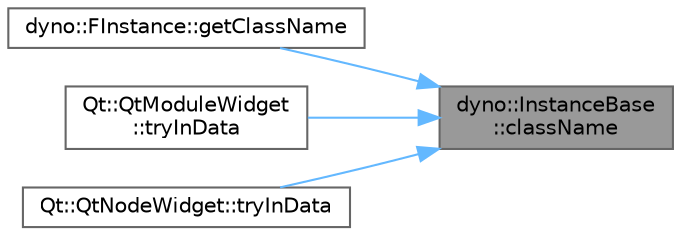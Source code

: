digraph "dyno::InstanceBase::className"
{
 // LATEX_PDF_SIZE
  bgcolor="transparent";
  edge [fontname=Helvetica,fontsize=10,labelfontname=Helvetica,labelfontsize=10];
  node [fontname=Helvetica,fontsize=10,shape=box,height=0.2,width=0.4];
  rankdir="RL";
  Node1 [id="Node000001",label="dyno::InstanceBase\l::className",height=0.2,width=0.4,color="gray40", fillcolor="grey60", style="filled", fontcolor="black",tooltip=" "];
  Node1 -> Node2 [id="edge1_Node000001_Node000002",dir="back",color="steelblue1",style="solid",tooltip=" "];
  Node2 [id="Node000002",label="dyno::FInstance::getClassName",height=0.2,width=0.4,color="grey40", fillcolor="white", style="filled",URL="$classdyno_1_1_f_instance.html#af695e51e2733798906858312bc863f90",tooltip=" "];
  Node1 -> Node3 [id="edge2_Node000001_Node000003",dir="back",color="steelblue1",style="solid",tooltip=" "];
  Node3 [id="Node000003",label="Qt::QtModuleWidget\l::tryInData",height=0.2,width=0.4,color="grey40", fillcolor="white", style="filled",URL="$class_qt_1_1_qt_module_widget.html#af95b2474774412d6e86c3c0ed12bdc78",tooltip=" "];
  Node1 -> Node4 [id="edge3_Node000001_Node000004",dir="back",color="steelblue1",style="solid",tooltip=" "];
  Node4 [id="Node000004",label="Qt::QtNodeWidget::tryInData",height=0.2,width=0.4,color="grey40", fillcolor="white", style="filled",URL="$class_qt_1_1_qt_node_widget.html#a3ff37574bbbf4498fd3fbeb2417c5658",tooltip="To test whether nodaData can be set as the input data for portIndex."];
}

